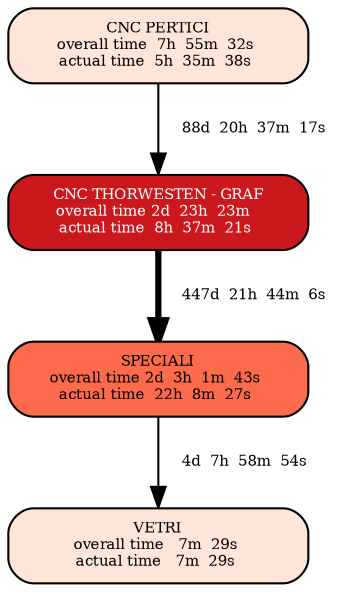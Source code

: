 digraph G {
  size="6"; 
  outputorder=edgesfirst; 
  edge[headclip=true, tailclip=false]; 
E3 [shape=box, style="filled, rounded", width=2, fontsize=7, fillcolor="/reds4/1", label="CNC PERTICI\n overall time  7h  55m  32s  \n actual time  5h  35m  38s  \n"];
E1 [shape=box, style="filled, rounded", width=2, fontsize=7, fillcolor="/reds4/3", label="SPECIALI\n overall time 2d  3h  1m  43s  \n actual time  22h  8m  27s  \n"];
E4 [shape=box, style="filled, rounded", width=2, fontsize=7, fillcolor="/reds4/4" fontcolor=white, label="CNC THORWESTEN - GRAF\n overall time 2d  23h  23m   \n actual time  8h  37m  21s  \n"];
E2 [shape=box, style="filled, rounded", width=2, fontsize=7, fillcolor="/reds4/1", label="VETRI\n overall time   7m  29s  \n actual time   7m  29s  \n"];
E4 -> E1 [fontsize=7, penwidth= 3  , label="     447d  21h  44m  6s "];
E3 -> E4 [fontsize=7, penwidth= 1  , label="     88d  20h  37m  17s "];
E1 -> E2 [fontsize=7, penwidth= 1  , label="     4d  7h  58m  54s "];
}
